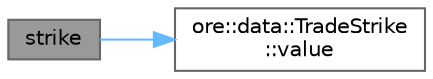 digraph "strike"
{
 // INTERACTIVE_SVG=YES
 // LATEX_PDF_SIZE
  bgcolor="transparent";
  edge [fontname=Helvetica,fontsize=10,labelfontname=Helvetica,labelfontsize=10];
  node [fontname=Helvetica,fontsize=10,shape=box,height=0.2,width=0.4];
  rankdir="LR";
  Node1 [label="strike",height=0.2,width=0.4,color="gray40", fillcolor="grey60", style="filled", fontcolor="black",tooltip=" "];
  Node1 -> Node2 [color="steelblue1",style="solid"];
  Node2 [label="ore::data::TradeStrike\l::value",height=0.2,width=0.4,color="grey40", fillcolor="white", style="filled",URL="$classore_1_1data_1_1_trade_strike.html#ab0070e2cd9d998541431e9aba2e5583b",tooltip=" "];
}
